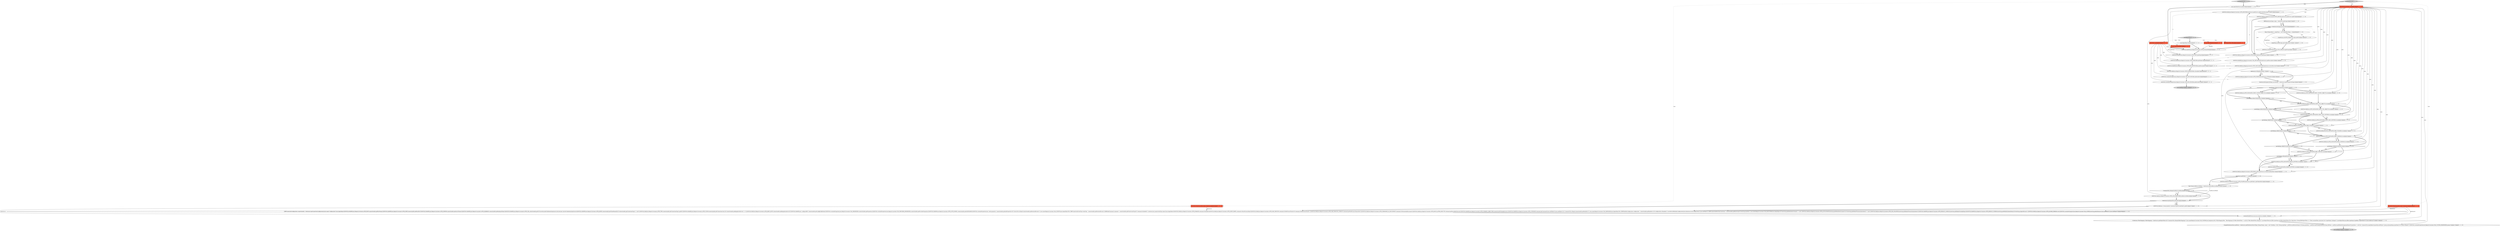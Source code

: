 digraph {
36 [style = filled, label = "JSONUtils.field(json,RegistryConstants.ATTR_NAME,dataSource.getName())@@@14@@@['1', '1', '0']", fillcolor = white, shape = ellipse image = "AAA0AAABBB1BBB"];
48 [style = filled, label = "originProps.put(ATTR_ORIGIN_ID,origin.getId())@@@10@@@['0', '1', '0']", fillcolor = white, shape = ellipse image = "AAA1AAABBB2BBB"];
66 [style = filled, label = "json.beginObject()@@@3@@@['0', '0', '1']", fillcolor = white, shape = ellipse image = "AAA0AAABBB3BBB"];
37 [style = filled, label = "DataSourceNavigatorSettings navSettings = dataSource.getNavigatorSettings()@@@20@@@['1', '1', '0']", fillcolor = white, shape = ellipse image = "AAA0AAABBB1BBB"];
59 [style = filled, label = "JSONUtils.fieldNE(json,RegistryConstants.ATTR_TYPE,typeName)@@@5@@@['0', '0', '1']", fillcolor = white, shape = ellipse image = "AAA0AAABBB3BBB"];
50 [style = filled, label = "Map<String,Object> originProps = new LinkedHashMap<>()@@@9@@@['0', '1', '0']", fillcolor = white, shape = ellipse image = "AAA1AAABBB2BBB"];
28 [style = filled, label = "@NotNull JsonWriter json@@@2@@@['1', '1', '0']", fillcolor = tomato, shape = box image = "AAA0AAABBB1BBB"];
62 [style = filled, label = "JSONUtils.field(json,RegistryConstants.ATTR_ENABLED,filter.isEnabled())@@@8@@@['0', '0', '1']", fillcolor = white, shape = ellipse image = "AAA0AAABBB3BBB"];
22 [style = filled, label = "JSONUtils.field(json,ATTR_NAVIGATOR_SHOW_ONLY_ENTITIES,true)@@@23@@@['1', '1', '0']", fillcolor = white, shape = ellipse image = "AAA0AAABBB1BBB"];
46 [style = filled, label = "@NotNull DataSourceDescriptor dataSource@@@2@@@['0', '1', '0']", fillcolor = tomato, shape = box image = "AAA0AAABBB2BBB"];
67 [style = filled, label = "JSONUtils.fieldNE(json,RegistryConstants.ATTR_DESCRIPTION,filter.getDescription())@@@7@@@['0', '0', '1']", fillcolor = white, shape = ellipse image = "AAA0AAABBB3BBB"];
44 [style = filled, label = "saveDataSource['0', '1', '0']", fillcolor = lightgray, shape = diamond image = "AAA0AAABBB2BBB"];
52 [style = filled, label = "DBPDataSourceOrigin origin = dataSource.getOrigin()@@@7@@@['0', '1', '0']", fillcolor = white, shape = ellipse image = "AAA1AAABBB2BBB"];
61 [style = filled, label = "JSONUtils.fieldNE(json,RegistryConstants.ATTR_NAME,filter.getName())@@@6@@@['0', '0', '1']", fillcolor = white, shape = ellipse image = "AAA0AAABBB3BBB"];
43 [style = filled, label = "navSettings.isShowUtilityObjects()@@@22@@@['0', '1', '0']", fillcolor = white, shape = diamond image = "AAA0AAABBB2BBB"];
1 [style = filled, label = "JSONUtils.fieldNE(json,RegistryConstants.TAG_DESCRIPTION,dataSource.getDescription())@@@15@@@['1', '1', '0']", fillcolor = white, shape = ellipse image = "AAA0AAABBB1BBB"];
16 [style = filled, label = "JSONUtils.field(json,ATTR_NAVIGATOR_HIDE_SCHEMAS,true)@@@25@@@['1', '1', '0']", fillcolor = white, shape = ellipse image = "AAA0AAABBB1BBB"];
51 [style = filled, label = "navSettings.isHideVirtualModel()@@@26@@@['0', '1', '0']", fillcolor = white, shape = diamond image = "AAA0AAABBB2BBB"];
14 [style = filled, label = "JSONUtils.field(json,RegistryConstants.ATTR_TEMPLATE,dataSource.isTemplate())@@@18@@@['1', '1', '0']", fillcolor = white, shape = ellipse image = "AAA0AAABBB1BBB"];
25 [style = filled, label = "{Collection<FilterMapping> filterMappings = dataSource.getObjectFilters()if (!CommonUtils.isEmpty(filterMappings)) {json.name(RegistryConstants.TAG_FILTERS)json.beginArray()for (FilterMapping filter : filterMappings){if (filter.defaultFilter != null && !filter.defaultFilter.isEmpty()) {saveObjectFiler(json,filter.typeName,null,filter.defaultFilter)}for (Map.Entry<String,DBSObjectFilter> cf : filter.customFilters.entrySet()){if (!cf.getValue().isEmpty()) {saveObjectFiler(json,filter.typeName,cf.getKey(),cf.getValue())}}}json.endArray()}}@@@119@@@['1', '1', '0']", fillcolor = white, shape = ellipse image = "AAA0AAABBB1BBB"];
32 [style = filled, label = "dataSource.getFolder() != null@@@29@@@['1', '1', '0']", fillcolor = white, shape = diamond image = "AAA0AAABBB1BBB"];
33 [style = filled, label = "json.endObject()@@@151@@@['1', '1', '0']", fillcolor = lightgray, shape = ellipse image = "AAA0AAABBB1BBB"];
27 [style = filled, label = "navSettings.isShowSystemObjects()@@@21@@@['1', '1', '0']", fillcolor = white, shape = diamond image = "AAA0AAABBB1BBB"];
29 [style = filled, label = "JSONUtils.field(json,RegistryConstants.ATTR_DRIVER,dataSource.getDriver().getId())@@@6@@@['1', '1', '0']", fillcolor = white, shape = ellipse image = "AAA0AAABBB1BBB"];
24 [style = filled, label = "final String lockPasswordHash = dataSource.getLockPasswordHash()@@@32@@@['1', '1', '0']", fillcolor = white, shape = ellipse image = "AAA0AAABBB1BBB"];
53 [style = filled, label = "JSONUtils.serializeProperties(json,TAG_ORIGIN,originProps)@@@12@@@['0', '1', '0']", fillcolor = white, shape = ellipse image = "AAA1AAABBB2BBB"];
41 [style = filled, label = "originProps.putAll(origin.getConfiguration())@@@11@@@['0', '1', '0']", fillcolor = white, shape = ellipse image = "AAA1AAABBB2BBB"];
64 [style = filled, label = "JSONUtils.serializeStringList(json,RegistryConstants.TAG_INCLUDE,filter.getInclude())@@@9@@@['0', '0', '1']", fillcolor = white, shape = ellipse image = "AAA0AAABBB3BBB"];
9 [style = filled, label = "dataSource.isTemplate()@@@17@@@['1', '1', '0']", fillcolor = white, shape = diamond image = "AAA0AAABBB1BBB"];
49 [style = filled, label = "navSettings.isMergeEntities()@@@27@@@['0', '1', '0']", fillcolor = white, shape = diamond image = "AAA0AAABBB2BBB"];
23 [style = filled, label = "json.name(dataSource.getId())@@@3@@@['1', '1', '0']", fillcolor = white, shape = ellipse image = "AAA0AAABBB1BBB"];
21 [style = filled, label = "JSONUtils.field(json,ATTR_NAVIGATOR_MERGE_ENTITIES,true)@@@27@@@['1', '1', '0']", fillcolor = white, shape = ellipse image = "AAA0AAABBB1BBB"];
57 [style = filled, label = "String typeName@@@2@@@['0', '0', '1']", fillcolor = tomato, shape = box image = "AAA0AAABBB3BBB"];
63 [style = filled, label = "json.endObject()@@@11@@@['0', '0', '1']", fillcolor = lightgray, shape = ellipse image = "AAA0AAABBB3BBB"];
34 [style = filled, label = "JSONUtils.fieldNE(json,RegistryConstants.ATTR_ID,objectID)@@@4@@@['1', '1', '1']", fillcolor = white, shape = ellipse image = "AAA0AAABBB1BBB"];
3 [style = filled, label = "dataSource.hasSharedVirtualModel()@@@36@@@['1', '1', '0']", fillcolor = white, shape = diamond image = "AAA0AAABBB1BBB"];
0 [style = filled, label = "saveDataSource['1', '0', '0']", fillcolor = lightgray, shape = diamond image = "AAA0AAABBB1BBB"];
40 [style = filled, label = "navSettings.isShowOnlyEntities()@@@23@@@['0', '1', '0']", fillcolor = white, shape = diamond image = "AAA0AAABBB2BBB"];
10 [style = filled, label = "JSONUtils.field(json,ATTR_NAVIGATOR_SHOW_ONLY_ENTITIES,true)@@@16@@@['1', '0', '0']", fillcolor = white, shape = ellipse image = "AAA0AAABBB1BBB"];
6 [style = filled, label = "JSONUtils.field(json,ATTR_NAVIGATOR_HIDE_FOLDERS,true)@@@17@@@['1', '0', '0']", fillcolor = white, shape = ellipse image = "AAA0AAABBB1BBB"];
55 [style = filled, label = "String objectID@@@2@@@['0', '0', '1']", fillcolor = tomato, shape = box image = "AAA0AAABBB3BBB"];
65 [style = filled, label = "JSONUtils.serializeStringList(json,RegistryConstants.TAG_EXCLUDE,filter.getExclude())@@@10@@@['0', '0', '1']", fillcolor = white, shape = ellipse image = "AAA0AAABBB3BBB"];
35 [style = filled, label = "JSONUtils.field(json,RegistryConstants.ATTR_FOLDER,dataSource.getFolder().getFolderPath())@@@30@@@['1', '1', '0']", fillcolor = white, shape = ellipse image = "AAA0AAABBB1BBB"];
26 [style = filled, label = "JSONUtils.field(json,ATTR_NAVIGATOR_HIDE_VIRTUAL,true)@@@26@@@['1', '1', '0']", fillcolor = white, shape = ellipse image = "AAA0AAABBB1BBB"];
13 [style = filled, label = "JSONUtils.field(json,ATTR_NAVIGATOR_MERGE_ENTITIES,true)@@@20@@@['1', '0', '0']", fillcolor = white, shape = ellipse image = "AAA0AAABBB1BBB"];
47 [style = filled, label = "JSONUtils.field(json,ATTR_NAVIGATOR_SHOW_SYSTEM_OBJECTS,true)@@@21@@@['0', '1', '0']", fillcolor = white, shape = ellipse image = "AAA0AAABBB2BBB"];
60 [style = filled, label = "JsonWriter json@@@2@@@['0', '0', '1']", fillcolor = tomato, shape = box image = "AAA0AAABBB3BBB"];
4 [style = filled, label = "navSettings.isHideVirtualModel()@@@19@@@['1', '0', '0']", fillcolor = white, shape = diamond image = "AAA0AAABBB1BBB"];
30 [style = filled, label = "serializeModifyPermissions(json,dataSource)@@@118@@@['1', '1', '0']", fillcolor = white, shape = ellipse image = "AAA0AAABBB1BBB"];
38 [style = filled, label = "JSONUtils.field(json,RegistryConstants.ATTR_LOCK_PASSWORD,lockPasswordHash)@@@34@@@['1', '1', '0']", fillcolor = white, shape = ellipse image = "AAA0AAABBB1BBB"];
11 [style = filled, label = "@NotNull DataSourceDescriptor dataSource@@@2@@@['1', '0', '0']", fillcolor = tomato, shape = box image = "AAA0AAABBB1BBB"];
31 [style = filled, label = "JSONUtils.field(json,RegistryConstants.ATTR_READ_ONLY,dataSource.isConnectionReadOnly())@@@28@@@['1', '1', '0']", fillcolor = white, shape = ellipse image = "AAA0AAABBB1BBB"];
8 [style = filled, label = "JSONUtils.field(json,ATTR_NAVIGATOR_HIDE_SCHEMAS,true)@@@18@@@['1', '0', '0']", fillcolor = white, shape = ellipse image = "AAA0AAABBB1BBB"];
54 [style = filled, label = "origin != DataSourceOriginLocal.INSTANCE@@@8@@@['0', '1', '0']", fillcolor = white, shape = diamond image = "AAA1AAABBB2BBB"];
56 [style = filled, label = "DBSObjectFilter filter@@@2@@@['0', '0', '1']", fillcolor = tomato, shape = box image = "AAA0AAABBB3BBB"];
12 [style = filled, label = "{DBPConnectionConfiguration connectionInfo = dataSource.getConnectionConfiguration()json.name(\"configuration\")json.beginObject()JSONUtils.fieldNE(json,RegistryConstants.ATTR_HOST,connectionInfo.getHostName())JSONUtils.fieldNE(json,RegistryConstants.ATTR_PORT,connectionInfo.getHostPort())JSONUtils.fieldNE(json,RegistryConstants.ATTR_SERVER,connectionInfo.getServerName())JSONUtils.fieldNE(json,RegistryConstants.ATTR_DATABASE,connectionInfo.getDatabaseName())JSONUtils.fieldNE(json,RegistryConstants.ATTR_URL,connectionInfo.getUrl())saveSecuredCredentials(dataSource,null,null,new SecureCredentials(dataSource))JSONUtils.fieldNE(json,RegistryConstants.ATTR_HOME,connectionInfo.getClientHomeId())if (connectionInfo.getConnectionType() != null) {JSONUtils.field(json,RegistryConstants.ATTR_TYPE,connectionInfo.getConnectionType().getId())}JSONUtils.fieldNE(json,RegistryConstants.ATTR_COLOR,connectionInfo.getConnectionColor())if (connectionInfo.getKeepAliveInterval() > 0) {JSONUtils.field(json,RegistryConstants.ATTR_KEEP_ALIVE,connectionInfo.getKeepAliveInterval())}JSONUtils.fieldNE(json,\"config-profile\",connectionInfo.getConfigProfileName())JSONUtils.serializeProperties(json,RegistryConstants.TAG_PROPERTIES,connectionInfo.getProperties())JSONUtils.serializeProperties(json,RegistryConstants.TAG_PROVIDER_PROPERTIES,connectionInfo.getProviderProperties())JSONUtils.fieldNE(json,RegistryConstants.ATTR_AUTH_MODEL,connectionInfo.getAuthModelId())JSONUtils.serializeProperties(json,\"auth-properties\",connectionInfo.getAuthProperties())if (!ArrayUtils.isEmpty(connectionInfo.getDeclaredEvents())) {json.name(RegistryConstants.TAG_EVENTS)json.beginObject()for (DBPConnectionEventType eventType : connectionInfo.getDeclaredEvents()){DBRShellCommand command = connectionInfo.getEvent(eventType)if (!command.isEnabled()) {continue}json.name(eventType.name())json.beginObject()JSONUtils.field(json,RegistryConstants.ATTR_ENABLED,command.isEnabled())JSONUtils.field(json,RegistryConstants.ATTR_SHOW_PANEL,command.isShowProcessPanel())JSONUtils.field(json,RegistryConstants.ATTR_WAIT_PROCESS,command.isWaitProcessFinish())if (command.isWaitProcessFinish()) {JSONUtils.field(json,RegistryConstants.ATTR_WAIT_PROCESS_TIMEOUT,command.getWaitProcessTimeoutMs())}JSONUtils.field(json,RegistryConstants.ATTR_TERMINATE_AT_DISCONNECT,command.isTerminateAtDisconnect())JSONUtils.field(json,RegistryConstants.ATTR_PAUSE_AFTER_EXECUTE,command.getPauseAfterExecute())JSONUtils.fieldNE(json,RegistryConstants.ATTR_WORKING_DIRECTORY,command.getWorkingDirectory())JSONUtils.fieldNE(json,RegistryConstants.ATTR_COMMAND,command.getCommand())json.endObject()}json.endObject()}if (!CommonUtils.isEmpty(connectionInfo.getHandlers())) {json.name(RegistryConstants.TAG_HANDLERS)json.beginObject()for (DBWHandlerConfiguration configuration : connectionInfo.getHandlers()){if (configuration.isEnabled()) {saveNetworkHandlerConfiguration(json,dataSource,null,configuration)}}json.endObject()}{DBPConnectionBootstrap bootstrap = connectionInfo.getBootstrap()if (bootstrap.hasData()) {json.name(RegistryConstants.TAG_BOOTSTRAP)json.beginObject()if (bootstrap.getDefaultAutoCommit() != null) {JSONUtils.field(json,RegistryConstants.ATTR_AUTOCOMMIT,bootstrap.getDefaultAutoCommit())}if (bootstrap.getDefaultTransactionIsolation() != null) {JSONUtils.field(json,RegistryConstants.ATTR_TXN_ISOLATION,bootstrap.getDefaultTransactionIsolation())}JSONUtils.fieldNE(json,RegistryConstants.ATTR_DEFAULT_CATALOG,bootstrap.getDefaultCatalogName())JSONUtils.fieldNE(json,RegistryConstants.ATTR_DEFAULT_SCHEMA,bootstrap.getDefaultSchemaName())if (bootstrap.isIgnoreErrors()) {JSONUtils.field(json,RegistryConstants.ATTR_IGNORE_ERRORS,true)}JSONUtils.serializeStringList(json,RegistryConstants.TAG_QUERY,bootstrap.getInitQueries())json.endObject()}}json.endObject()}@@@39@@@['1', '1', '0']", fillcolor = white, shape = ellipse image = "AAA0AAABBB1BBB"];
7 [style = filled, label = "JSONUtils.field(json,ATTR_NAVIGATOR_SHOW_UTIL_OBJECTS,true)@@@15@@@['1', '0', '0']", fillcolor = white, shape = ellipse image = "AAA0AAABBB1BBB"];
18 [style = filled, label = "JSONUtils.field(json,ATTR_NAVIGATOR_SHOW_SYSTEM_OBJECTS,true)@@@14@@@['1', '0', '0']", fillcolor = white, shape = ellipse image = "AAA0AAABBB1BBB"];
5 [style = filled, label = "{SimplePreferenceStore prefStore = dataSource.getPreferenceStore()Map<String,String> props = new TreeMap<>()for (String propName : prefStore.preferenceNames()){String propValue = prefStore.getString(propName)String defValue = prefStore.getDefaultString(propName)if (propValue != null && !CommonUtils.equalObjects(propValue,defValue)) {props.put(propName,propValue)}}if (!props.isEmpty()) {JSONUtils.serializeProperties(json,RegistryConstants.TAG_CUSTOM_PROPERTIES,props)}}@@@137@@@['1', '1', '0']", fillcolor = white, shape = ellipse image = "AAA0AAABBB1BBB"];
58 [style = filled, label = "saveObjectFiler['0', '0', '1']", fillcolor = lightgray, shape = diamond image = "AAA0AAABBB3BBB"];
15 [style = filled, label = "JSONUtils.field(json,\"virtual-model-id\",dataSource.getVirtualModel().getId())@@@37@@@['1', '1', '0']", fillcolor = white, shape = ellipse image = "AAA0AAABBB1BBB"];
2 [style = filled, label = "!CommonUtils.isEmpty(lockPasswordHash)@@@33@@@['1', '1', '0']", fillcolor = white, shape = diamond image = "AAA0AAABBB1BBB"];
39 [style = filled, label = "JSONUtils.field(json,RegistryConstants.ATTR_PROVIDER,dataSource.getDriver().getProviderDescriptor().getId())@@@5@@@['1', '1', '0']", fillcolor = white, shape = ellipse image = "AAA0AAABBB1BBB"];
19 [style = filled, label = "JSONUtils.field(json,ATTR_NAVIGATOR_SHOW_UTIL_OBJECTS,true)@@@22@@@['1', '1', '0']", fillcolor = white, shape = ellipse image = "AAA0AAABBB1BBB"];
17 [style = filled, label = "JSONUtils.field(json,RegistryConstants.ATTR_SAVE_PASSWORD,dataSource.isSavePassword())@@@16@@@['1', '1', '0']", fillcolor = white, shape = ellipse image = "AAA0AAABBB1BBB"];
42 [style = filled, label = "navSettings.isHideFolders()@@@24@@@['0', '1', '0']", fillcolor = white, shape = diamond image = "AAA0AAABBB2BBB"];
20 [style = filled, label = "JSONUtils.field(json,ATTR_NAVIGATOR_HIDE_FOLDERS,true)@@@24@@@['1', '1', '0']", fillcolor = white, shape = ellipse image = "AAA0AAABBB1BBB"];
45 [style = filled, label = "navSettings.isHideSchemas()@@@25@@@['0', '1', '0']", fillcolor = white, shape = diamond image = "AAA0AAABBB2BBB"];
27->18 [style = dotted, label="true"];
59->61 [style = bold, label=""];
61->67 [style = bold, label=""];
27->47 [style = dotted, label="true"];
22->42 [style = bold, label=""];
14->65 [style = dashed, label="0"];
28->6 [style = solid, label="json"];
20->6 [style = bold, label=""];
4->26 [style = bold, label=""];
44->23 [style = bold, label=""];
55->34 [style = solid, label="objectID"];
54->41 [style = dotted, label="true"];
4->26 [style = dotted, label="true"];
19->22 [style = bold, label=""];
7->22 [style = bold, label=""];
22->20 [style = bold, label=""];
19->40 [style = bold, label=""];
31->32 [style = bold, label=""];
12->30 [style = bold, label=""];
54->50 [style = dotted, label="true"];
40->22 [style = dotted, label="true"];
0->23 [style = bold, label=""];
45->16 [style = bold, label=""];
41->53 [style = bold, label=""];
1->17 [style = bold, label=""];
28->21 [style = solid, label="json"];
45->16 [style = dotted, label="true"];
9->14 [style = bold, label=""];
5->33 [style = bold, label=""];
64->65 [style = bold, label=""];
43->19 [style = dotted, label="true"];
27->19 [style = bold, label=""];
51->49 [style = bold, label=""];
46->12 [style = solid, label="dataSource"];
49->31 [style = bold, label=""];
28->36 [style = solid, label="json"];
19->7 [style = bold, label=""];
4->21 [style = bold, label=""];
11->12 [style = solid, label="dataSource"];
2->38 [style = bold, label=""];
44->28 [style = dotted, label="true"];
28->15 [style = solid, label="json"];
49->21 [style = bold, label=""];
28->19 [style = solid, label="json"];
53->36 [style = bold, label=""];
28->31 [style = solid, label="json"];
26->21 [style = bold, label=""];
47->43 [style = bold, label=""];
66->34 [style = bold, label=""];
28->26 [style = solid, label="json"];
16->4 [style = bold, label=""];
20->16 [style = bold, label=""];
58->56 [style = dotted, label="true"];
24->2 [style = bold, label=""];
28->17 [style = solid, label="json"];
58->60 [style = dotted, label="true"];
28->16 [style = solid, label="json"];
28->53 [style = solid, label="json"];
54->48 [style = dotted, label="true"];
16->8 [style = bold, label=""];
13->31 [style = bold, label=""];
54->36 [style = bold, label=""];
2->38 [style = dotted, label="true"];
2->3 [style = bold, label=""];
28->35 [style = solid, label="json"];
23->34 [style = bold, label=""];
46->30 [style = solid, label="dataSource"];
28->13 [style = solid, label="json"];
25->5 [style = bold, label=""];
42->20 [style = bold, label=""];
28->8 [style = solid, label="json"];
43->19 [style = bold, label=""];
24->38 [style = solid, label="lockPasswordHash"];
17->9 [style = bold, label=""];
52->54 [style = solid, label="origin"];
0->11 [style = dotted, label="true"];
1->67 [style = dashed, label="0"];
34->39 [style = bold, label=""];
54->50 [style = bold, label=""];
22->10 [style = bold, label=""];
0->28 [style = dotted, label="true"];
60->65 [style = solid, label="json"];
34->59 [style = bold, label=""];
21->13 [style = bold, label=""];
60->34 [style = solid, label="json"];
67->62 [style = bold, label=""];
10->20 [style = bold, label=""];
65->63 [style = bold, label=""];
9->37 [style = bold, label=""];
40->42 [style = bold, label=""];
3->15 [style = dotted, label="true"];
58->57 [style = dotted, label="true"];
60->61 [style = solid, label="json"];
15->12 [style = bold, label=""];
27->47 [style = bold, label=""];
54->53 [style = dotted, label="true"];
42->20 [style = dotted, label="true"];
36->61 [style = dashed, label="0"];
60->64 [style = solid, label="json"];
29->36 [style = bold, label=""];
17->62 [style = dashed, label="0"];
57->59 [style = solid, label="typeName"];
16->51 [style = bold, label=""];
28->22 [style = solid, label="json"];
6->16 [style = bold, label=""];
28->7 [style = solid, label="json"];
3->12 [style = bold, label=""];
28->29 [style = solid, label="json"];
43->40 [style = bold, label=""];
39->29 [style = bold, label=""];
28->30 [style = solid, label="json"];
28->12 [style = solid, label="json"];
16->8 [style = dotted, label="true"];
35->24 [style = bold, label=""];
32->35 [style = dotted, label="true"];
26->49 [style = bold, label=""];
50->53 [style = solid, label="originProps"];
44->46 [style = dotted, label="true"];
51->26 [style = bold, label=""];
58->55 [style = dotted, label="true"];
28->5 [style = solid, label="json"];
60->59 [style = solid, label="json"];
60->67 [style = solid, label="json"];
42->45 [style = bold, label=""];
28->14 [style = solid, label="json"];
28->25 [style = solid, label="json"];
29->52 [style = bold, label=""];
58->66 [style = bold, label=""];
11->30 [style = solid, label="dataSource"];
28->38 [style = solid, label="json"];
8->4 [style = bold, label=""];
28->39 [style = solid, label="json"];
9->14 [style = dotted, label="true"];
40->22 [style = bold, label=""];
62->64 [style = bold, label=""];
37->27 [style = bold, label=""];
29->59 [style = dashed, label="0"];
14->37 [style = bold, label=""];
50->48 [style = bold, label=""];
30->25 [style = bold, label=""];
28->1 [style = solid, label="json"];
19->7 [style = dotted, label="true"];
52->54 [style = bold, label=""];
48->41 [style = bold, label=""];
20->45 [style = bold, label=""];
39->34 [style = dashed, label="0"];
51->26 [style = dotted, label="true"];
60->62 [style = solid, label="json"];
32->35 [style = bold, label=""];
28->47 [style = solid, label="json"];
38->3 [style = bold, label=""];
18->19 [style = bold, label=""];
45->51 [style = bold, label=""];
36->1 [style = bold, label=""];
27->43 [style = bold, label=""];
28->10 [style = solid, label="json"];
27->18 [style = bold, label=""];
3->15 [style = bold, label=""];
28->18 [style = solid, label="json"];
22->10 [style = dotted, label="true"];
49->21 [style = dotted, label="true"];
28->20 [style = solid, label="json"];
20->6 [style = dotted, label="true"];
21->31 [style = bold, label=""];
21->13 [style = dotted, label="true"];
32->24 [style = bold, label=""];
}
